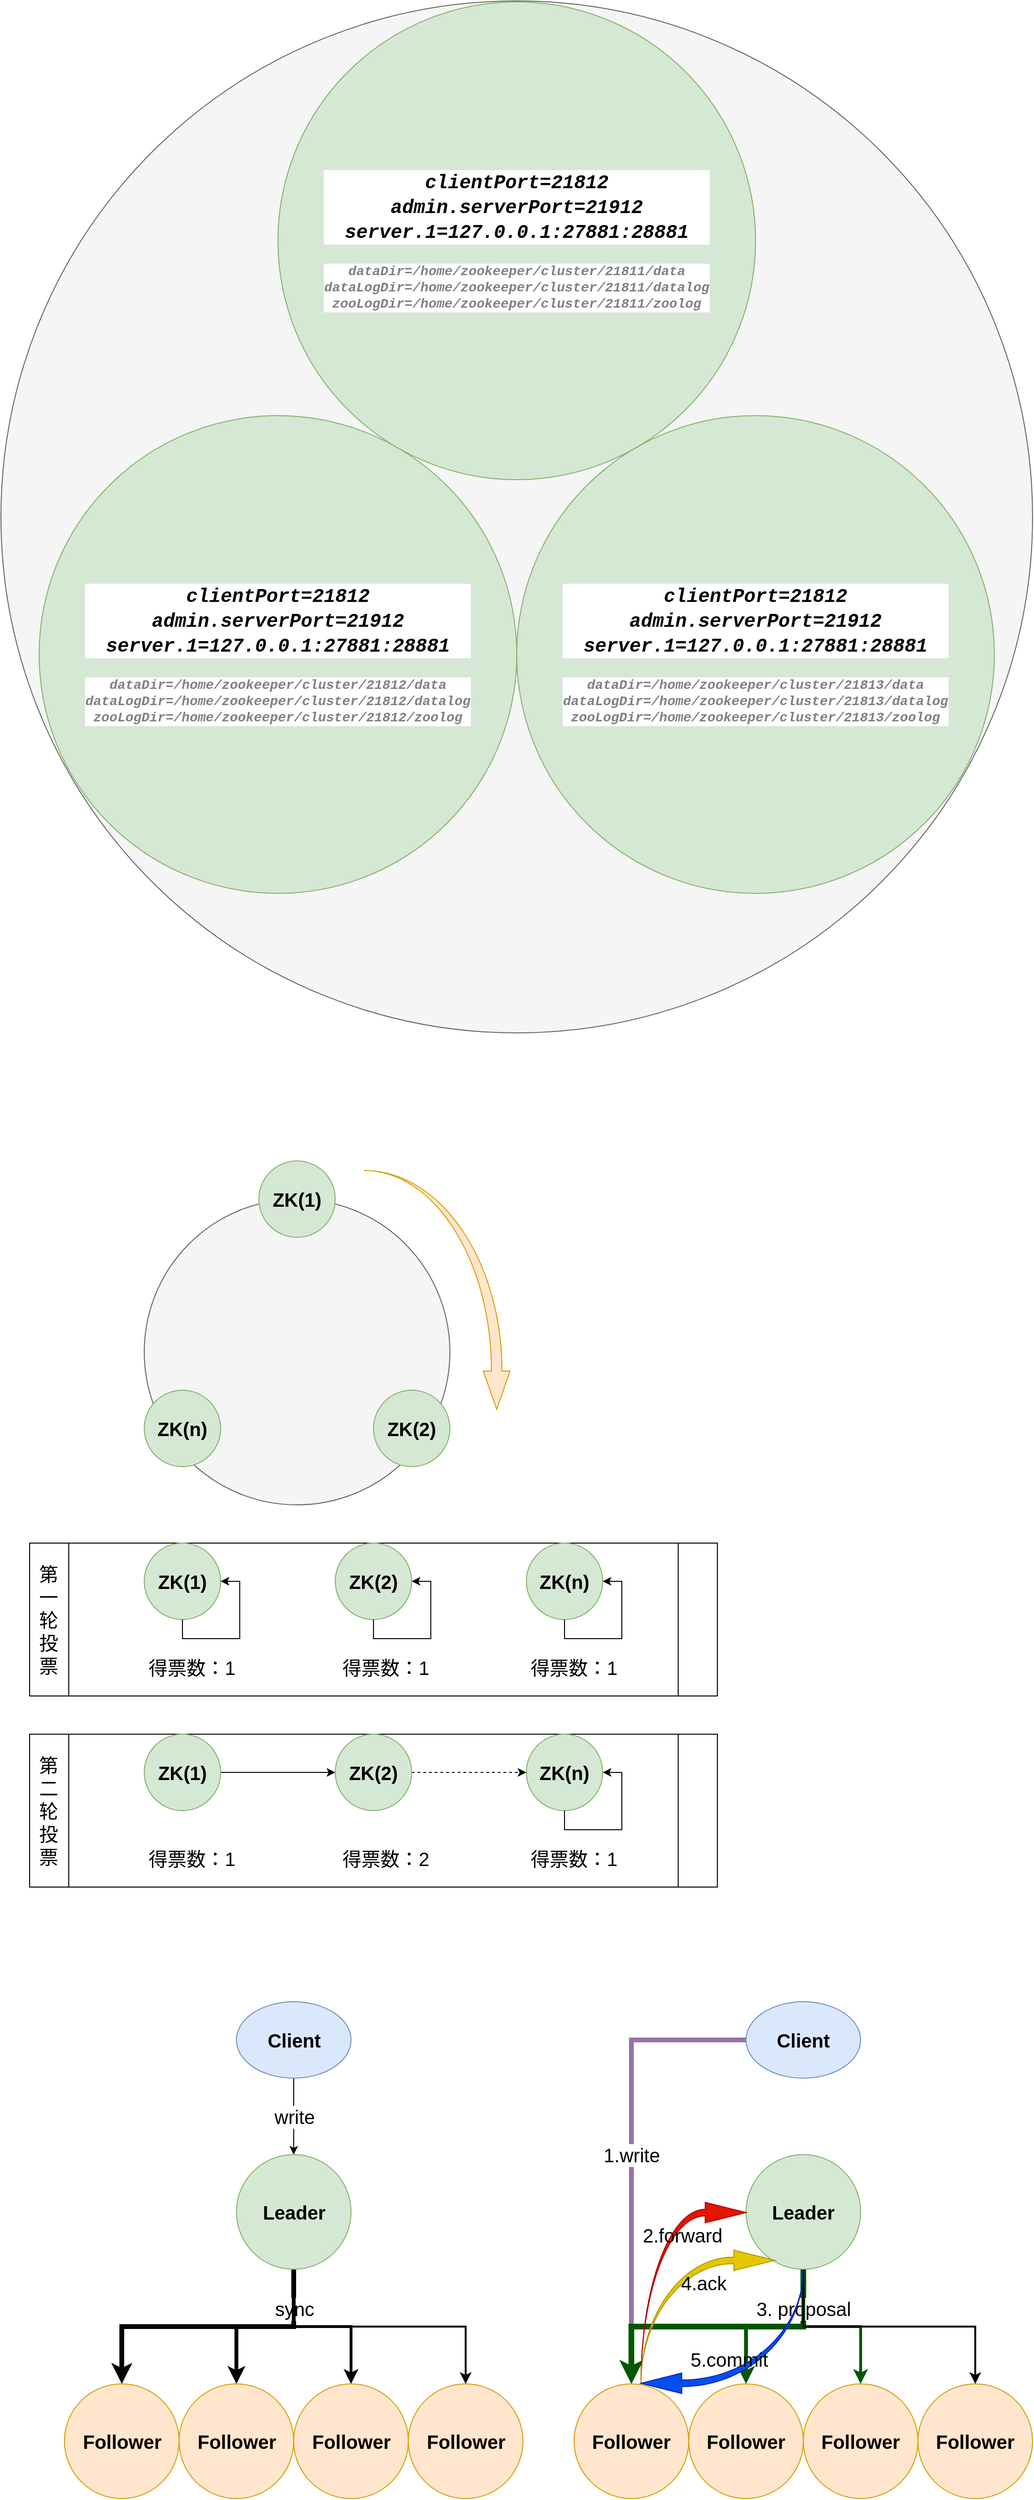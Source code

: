 <mxfile version="11.1.4" type="device"><diagram id="ErYk1C7J16shPg2j-KtX" name="Page-1"><mxGraphModel dx="1278" dy="951" grid="1" gridSize="10" guides="1" tooltips="1" connect="1" arrows="1" fold="1" page="1" pageScale="1" pageWidth="827" pageHeight="1169" math="0" shadow="0"><root><mxCell id="0"/><mxCell id="1" parent="0"/><mxCell id="c-ctSYnxQBepk_3Pug7_-4" value="" style="ellipse;whiteSpace=wrap;html=1;aspect=fixed;fontSize=20;fillColor=#f5f5f5;strokeColor=#666666;fontColor=#333333;" vertex="1" parent="1"><mxGeometry x="160" y="1640" width="320" height="320" as="geometry"/></mxCell><mxCell id="zOnF0FjBRrcdtFQ6HVK1-1" value="" style="ellipse;whiteSpace=wrap;html=1;aspect=fixed;fillColor=#f5f5f5;strokeColor=#666666;fontColor=#333333;" parent="1" vertex="1"><mxGeometry x="10" y="386" width="1080" height="1080" as="geometry"/></mxCell><mxCell id="zOnF0FjBRrcdtFQ6HVK1-4" value="&lt;pre style=&quot;background-color: rgb(255 , 255 , 255)&quot;&gt;&lt;font face=&quot;courier new&quot;&gt;&lt;i&gt;clientPort=21812&lt;br&gt;admin.serverPort=21912&lt;br&gt;server.1=127.0.0.1:27881:28881&lt;/i&gt;&lt;/font&gt;&lt;font face=&quot;courier new&quot;&gt;&lt;br&gt;&lt;/font&gt;&lt;/pre&gt;&lt;pre style=&quot;background-color: rgb(255 , 255 , 255)&quot;&gt;&lt;pre style=&quot;font-family: &amp;#34;courier new&amp;#34; ; font-size: 10.5pt&quot;&gt;&lt;span style=&quot;color: #808080 ; font-style: italic&quot;&gt;dataDir=/home/zookeeper/cluster/21813/data&lt;br&gt;&lt;/span&gt;&lt;span style=&quot;color: #808080 ; font-style: italic&quot;&gt;dataLogDir=/home/zookeeper/cluster/21813/datalog&lt;br&gt;&lt;/span&gt;&lt;span style=&quot;color: #808080 ; font-style: italic&quot;&gt;zooLogDir=/home/zookeeper/cluster/21813/zoolog&lt;/span&gt;&lt;/pre&gt;&lt;/pre&gt;" style="ellipse;whiteSpace=wrap;html=1;aspect=fixed;fontSize=20;fontStyle=1;fillColor=#d5e8d4;strokeColor=#82b366;" parent="1" vertex="1"><mxGeometry x="550" y="820" width="500" height="500" as="geometry"/></mxCell><mxCell id="zOnF0FjBRrcdtFQ6HVK1-3" value="&lt;pre style=&quot;background-color: rgb(255 , 255 , 255)&quot;&gt;&lt;font face=&quot;courier new&quot;&gt;&lt;i&gt;clientPort=21812&lt;br&gt;admin.serverPort=21912&lt;br&gt;server.1=127.0.0.1:27881:28881&lt;/i&gt;&lt;/font&gt;&lt;font face=&quot;courier new&quot;&gt;&lt;br&gt;&lt;/font&gt;&lt;/pre&gt;&lt;pre style=&quot;background-color: rgb(255 , 255 , 255)&quot;&gt;&lt;pre style=&quot;font-family: &amp;#34;courier new&amp;#34; ; font-size: 10.5pt&quot;&gt;&lt;span style=&quot;color: #808080 ; font-style: italic&quot;&gt;dataDir=/home/zookeeper/cluster/21812/data&lt;br&gt;&lt;/span&gt;&lt;span style=&quot;color: #808080 ; font-style: italic&quot;&gt;dataLogDir=/home/zookeeper/cluster/21812/datalog&lt;br&gt;&lt;/span&gt;&lt;span style=&quot;color: #808080 ; font-style: italic&quot;&gt;zooLogDir=/home/zookeeper/cluster/21812/zoolog&lt;/span&gt;&lt;/pre&gt;&lt;/pre&gt;" style="ellipse;whiteSpace=wrap;html=1;aspect=fixed;fontSize=20;fontStyle=1;fillColor=#d5e8d4;strokeColor=#82b366;" parent="1" vertex="1"><mxGeometry x="50" y="820" width="500" height="500" as="geometry"/></mxCell><mxCell id="zOnF0FjBRrcdtFQ6HVK1-2" value="&lt;pre style=&quot;background-color: rgb(255 , 255 , 255)&quot;&gt;&lt;font face=&quot;courier new&quot;&gt;&lt;i&gt;clientPort=21812&lt;br&gt;admin.serverPort=21912&lt;br&gt;server.1=127.0.0.1:27881:28881&lt;/i&gt;&lt;/font&gt;&lt;font face=&quot;courier new&quot;&gt;&lt;br&gt;&lt;/font&gt;&lt;/pre&gt;&lt;pre style=&quot;background-color: rgb(255 , 255 , 255)&quot;&gt;&lt;pre style=&quot;font-family: &amp;#34;courier new&amp;#34; ; font-size: 10.5pt&quot;&gt;&lt;span style=&quot;color: #808080 ; font-style: italic&quot;&gt;dataDir=/home/zookeeper/cluster/21811/data&lt;br&gt;&lt;/span&gt;&lt;span style=&quot;color: #808080 ; font-style: italic&quot;&gt;dataLogDir=/home/zookeeper/cluster/21811/datalog&lt;br&gt;&lt;/span&gt;&lt;span style=&quot;color: #808080 ; font-style: italic&quot;&gt;zooLogDir=/home/zookeeper/cluster/21811/zoolog&lt;/span&gt;&lt;/pre&gt;&lt;/pre&gt;" style="ellipse;whiteSpace=wrap;html=1;aspect=fixed;fontSize=20;fontStyle=1;fillColor=#d5e8d4;strokeColor=#82b366;" parent="1" vertex="1"><mxGeometry x="300" y="387" width="500" height="500" as="geometry"/></mxCell><mxCell id="c-ctSYnxQBepk_3Pug7_-1" value="ZK(1)" style="ellipse;whiteSpace=wrap;html=1;aspect=fixed;fontSize=20;fontStyle=1;fillColor=#d5e8d4;strokeColor=#82b366;" vertex="1" parent="1"><mxGeometry x="280" y="1600" width="80" height="80" as="geometry"/></mxCell><mxCell id="c-ctSYnxQBepk_3Pug7_-2" value="ZK(n)" style="ellipse;whiteSpace=wrap;html=1;aspect=fixed;fontSize=20;fontStyle=1;fillColor=#d5e8d4;strokeColor=#82b366;" vertex="1" parent="1"><mxGeometry x="160" y="1840" width="80" height="80" as="geometry"/></mxCell><mxCell id="c-ctSYnxQBepk_3Pug7_-3" value="ZK(2)" style="ellipse;whiteSpace=wrap;html=1;aspect=fixed;fontSize=20;fontStyle=1;fillColor=#d5e8d4;strokeColor=#82b366;" vertex="1" parent="1"><mxGeometry x="400" y="1840" width="80" height="80" as="geometry"/></mxCell><mxCell id="c-ctSYnxQBepk_3Pug7_-5" value="" style="html=1;shadow=0;dashed=0;align=center;verticalAlign=middle;shape=mxgraph.arrows2.jumpInArrow;dy=5.5;dx=40;arrowHead=28;fontSize=20;direction=south;fillColor=#ffe6cc;strokeColor=#d79b00;" vertex="1" parent="1"><mxGeometry x="390" y="1610" width="153" height="250" as="geometry"/></mxCell><mxCell id="c-ctSYnxQBepk_3Pug7_-7" value="" style="shape=process;whiteSpace=wrap;html=1;backgroundOutline=1;fontSize=20;size=0.057;" vertex="1" parent="1"><mxGeometry x="40" y="2000" width="720" height="160" as="geometry"/></mxCell><mxCell id="c-ctSYnxQBepk_3Pug7_-8" value="第&lt;br&gt;一&lt;br&gt;轮&lt;br&gt;投&lt;br&gt;票" style="text;html=1;strokeColor=none;fillColor=none;align=center;verticalAlign=middle;whiteSpace=wrap;rounded=0;fontSize=20;" vertex="1" parent="1"><mxGeometry x="40" y="2000" width="40" height="160" as="geometry"/></mxCell><mxCell id="c-ctSYnxQBepk_3Pug7_-9" value="ZK(1)" style="ellipse;whiteSpace=wrap;html=1;aspect=fixed;fontSize=20;fontStyle=1;fillColor=#d5e8d4;strokeColor=#82b366;" vertex="1" parent="1"><mxGeometry x="160" y="2000" width="80" height="80" as="geometry"/></mxCell><mxCell id="c-ctSYnxQBepk_3Pug7_-10" value="ZK(2)" style="ellipse;whiteSpace=wrap;html=1;aspect=fixed;fontSize=20;fontStyle=1;fillColor=#d5e8d4;strokeColor=#82b366;" vertex="1" parent="1"><mxGeometry x="360" y="2000" width="80" height="80" as="geometry"/></mxCell><mxCell id="c-ctSYnxQBepk_3Pug7_-11" value="ZK(n)" style="ellipse;whiteSpace=wrap;html=1;aspect=fixed;fontSize=20;fontStyle=1;fillColor=#d5e8d4;strokeColor=#82b366;" vertex="1" parent="1"><mxGeometry x="560" y="2000" width="80" height="80" as="geometry"/></mxCell><mxCell id="c-ctSYnxQBepk_3Pug7_-12" style="edgeStyle=orthogonalEdgeStyle;rounded=0;orthogonalLoop=1;jettySize=auto;html=1;exitX=0.5;exitY=1;exitDx=0;exitDy=0;entryX=1;entryY=0.5;entryDx=0;entryDy=0;fontSize=20;" edge="1" parent="1" source="c-ctSYnxQBepk_3Pug7_-9" target="c-ctSYnxQBepk_3Pug7_-9"><mxGeometry relative="1" as="geometry"/></mxCell><mxCell id="c-ctSYnxQBepk_3Pug7_-13" style="edgeStyle=orthogonalEdgeStyle;rounded=0;orthogonalLoop=1;jettySize=auto;html=1;exitX=0.5;exitY=1;exitDx=0;exitDy=0;entryX=1;entryY=0.5;entryDx=0;entryDy=0;fontSize=20;" edge="1" parent="1" source="c-ctSYnxQBepk_3Pug7_-10" target="c-ctSYnxQBepk_3Pug7_-10"><mxGeometry relative="1" as="geometry"/></mxCell><mxCell id="c-ctSYnxQBepk_3Pug7_-14" style="edgeStyle=orthogonalEdgeStyle;rounded=0;orthogonalLoop=1;jettySize=auto;html=1;exitX=0.5;exitY=1;exitDx=0;exitDy=0;entryX=1;entryY=0.5;entryDx=0;entryDy=0;fontSize=20;" edge="1" parent="1" source="c-ctSYnxQBepk_3Pug7_-11" target="c-ctSYnxQBepk_3Pug7_-11"><mxGeometry relative="1" as="geometry"/></mxCell><mxCell id="c-ctSYnxQBepk_3Pug7_-15" value="得票数：1" style="text;html=1;strokeColor=none;fillColor=none;align=center;verticalAlign=middle;whiteSpace=wrap;rounded=0;fontSize=20;" vertex="1" parent="1"><mxGeometry x="150" y="2120" width="120" height="20" as="geometry"/></mxCell><mxCell id="c-ctSYnxQBepk_3Pug7_-16" value="得票数：1" style="text;html=1;strokeColor=none;fillColor=none;align=center;verticalAlign=middle;whiteSpace=wrap;rounded=0;fontSize=20;" vertex="1" parent="1"><mxGeometry x="353" y="2120" width="120" height="20" as="geometry"/></mxCell><mxCell id="c-ctSYnxQBepk_3Pug7_-17" value="得票数：1" style="text;html=1;strokeColor=none;fillColor=none;align=center;verticalAlign=middle;whiteSpace=wrap;rounded=0;fontSize=20;" vertex="1" parent="1"><mxGeometry x="550" y="2120" width="120" height="20" as="geometry"/></mxCell><mxCell id="c-ctSYnxQBepk_3Pug7_-18" value="" style="shape=process;whiteSpace=wrap;html=1;backgroundOutline=1;fontSize=20;size=0.057;" vertex="1" parent="1"><mxGeometry x="40" y="2200" width="720" height="160" as="geometry"/></mxCell><mxCell id="c-ctSYnxQBepk_3Pug7_-19" value="第&lt;br&gt;二&lt;br&gt;轮&lt;br&gt;投&lt;br&gt;票" style="text;html=1;strokeColor=none;fillColor=none;align=center;verticalAlign=middle;whiteSpace=wrap;rounded=0;fontSize=20;" vertex="1" parent="1"><mxGeometry x="40" y="2200" width="40" height="160" as="geometry"/></mxCell><mxCell id="c-ctSYnxQBepk_3Pug7_-31" value="" style="edgeStyle=orthogonalEdgeStyle;rounded=0;orthogonalLoop=1;jettySize=auto;html=1;fontSize=20;" edge="1" parent="1" source="c-ctSYnxQBepk_3Pug7_-20" target="c-ctSYnxQBepk_3Pug7_-21"><mxGeometry relative="1" as="geometry"><mxPoint x="320" y="2240" as="targetPoint"/></mxGeometry></mxCell><mxCell id="c-ctSYnxQBepk_3Pug7_-20" value="ZK(1)" style="ellipse;whiteSpace=wrap;html=1;aspect=fixed;fontSize=20;fontStyle=1;fillColor=#d5e8d4;strokeColor=#82b366;" vertex="1" parent="1"><mxGeometry x="160" y="2200" width="80" height="80" as="geometry"/></mxCell><mxCell id="c-ctSYnxQBepk_3Pug7_-32" style="edgeStyle=orthogonalEdgeStyle;rounded=0;orthogonalLoop=1;jettySize=auto;html=1;fontSize=20;dashed=1;" edge="1" parent="1" source="c-ctSYnxQBepk_3Pug7_-21" target="c-ctSYnxQBepk_3Pug7_-22"><mxGeometry relative="1" as="geometry"/></mxCell><mxCell id="c-ctSYnxQBepk_3Pug7_-21" value="ZK(2)" style="ellipse;whiteSpace=wrap;html=1;aspect=fixed;fontSize=20;fontStyle=1;fillColor=#d5e8d4;strokeColor=#82b366;" vertex="1" parent="1"><mxGeometry x="360" y="2200" width="80" height="80" as="geometry"/></mxCell><mxCell id="c-ctSYnxQBepk_3Pug7_-22" value="ZK(n)" style="ellipse;whiteSpace=wrap;html=1;aspect=fixed;fontSize=20;fontStyle=1;fillColor=#d5e8d4;strokeColor=#82b366;" vertex="1" parent="1"><mxGeometry x="560" y="2200" width="80" height="80" as="geometry"/></mxCell><mxCell id="c-ctSYnxQBepk_3Pug7_-25" style="edgeStyle=orthogonalEdgeStyle;rounded=0;orthogonalLoop=1;jettySize=auto;html=1;exitX=0.5;exitY=1;exitDx=0;exitDy=0;entryX=1;entryY=0.5;entryDx=0;entryDy=0;fontSize=20;" edge="1" parent="1" source="c-ctSYnxQBepk_3Pug7_-22" target="c-ctSYnxQBepk_3Pug7_-22"><mxGeometry relative="1" as="geometry"/></mxCell><mxCell id="c-ctSYnxQBepk_3Pug7_-26" value="得票数：1" style="text;html=1;strokeColor=none;fillColor=none;align=center;verticalAlign=middle;whiteSpace=wrap;rounded=0;fontSize=20;" vertex="1" parent="1"><mxGeometry x="150" y="2320" width="120" height="20" as="geometry"/></mxCell><mxCell id="c-ctSYnxQBepk_3Pug7_-27" value="得票数：2" style="text;html=1;strokeColor=none;fillColor=none;align=center;verticalAlign=middle;whiteSpace=wrap;rounded=0;fontSize=20;" vertex="1" parent="1"><mxGeometry x="353" y="2320" width="120" height="20" as="geometry"/></mxCell><mxCell id="c-ctSYnxQBepk_3Pug7_-28" value="得票数：1" style="text;html=1;strokeColor=none;fillColor=none;align=center;verticalAlign=middle;whiteSpace=wrap;rounded=0;fontSize=20;" vertex="1" parent="1"><mxGeometry x="550" y="2320" width="120" height="20" as="geometry"/></mxCell><mxCell id="c-ctSYnxQBepk_3Pug7_-39" value="write" style="edgeStyle=orthogonalEdgeStyle;rounded=0;orthogonalLoop=1;jettySize=auto;html=1;fontSize=20;" edge="1" parent="1" source="c-ctSYnxQBepk_3Pug7_-33" target="c-ctSYnxQBepk_3Pug7_-34"><mxGeometry relative="1" as="geometry"/></mxCell><mxCell id="c-ctSYnxQBepk_3Pug7_-33" value="Client" style="ellipse;whiteSpace=wrap;html=1;fontSize=20;fontStyle=1;fillColor=#dae8fc;strokeColor=#6c8ebf;" vertex="1" parent="1"><mxGeometry x="256.5" y="2480" width="120" height="80" as="geometry"/></mxCell><mxCell id="c-ctSYnxQBepk_3Pug7_-40" value="sync" style="edgeStyle=orthogonalEdgeStyle;rounded=0;orthogonalLoop=1;jettySize=auto;html=1;fontSize=20;exitX=0.5;exitY=1;exitDx=0;exitDy=0;strokeWidth=5;" edge="1" parent="1" source="c-ctSYnxQBepk_3Pug7_-34" target="c-ctSYnxQBepk_3Pug7_-35"><mxGeometry x="-0.731" relative="1" as="geometry"><mxPoint as="offset"/></mxGeometry></mxCell><mxCell id="c-ctSYnxQBepk_3Pug7_-41" value="" style="edgeStyle=orthogonalEdgeStyle;rounded=0;orthogonalLoop=1;jettySize=auto;html=1;fontSize=20;entryX=0.5;entryY=0;entryDx=0;entryDy=0;strokeWidth=3;" edge="1" parent="1" source="c-ctSYnxQBepk_3Pug7_-34" target="c-ctSYnxQBepk_3Pug7_-37"><mxGeometry relative="1" as="geometry"/></mxCell><mxCell id="c-ctSYnxQBepk_3Pug7_-42" value="" style="edgeStyle=orthogonalEdgeStyle;rounded=0;orthogonalLoop=1;jettySize=auto;html=1;fontSize=20;strokeWidth=4;" edge="1" parent="1" source="c-ctSYnxQBepk_3Pug7_-34" target="c-ctSYnxQBepk_3Pug7_-36"><mxGeometry relative="1" as="geometry"/></mxCell><mxCell id="c-ctSYnxQBepk_3Pug7_-44" value="" style="edgeStyle=orthogonalEdgeStyle;rounded=0;orthogonalLoop=1;jettySize=auto;html=1;fontSize=20;exitX=0.5;exitY=1;exitDx=0;exitDy=0;strokeWidth=2;" edge="1" parent="1" source="c-ctSYnxQBepk_3Pug7_-34" target="c-ctSYnxQBepk_3Pug7_-38"><mxGeometry relative="1" as="geometry"><mxPoint x="450" y="2700" as="targetPoint"/></mxGeometry></mxCell><mxCell id="c-ctSYnxQBepk_3Pug7_-34" value="Leader" style="ellipse;whiteSpace=wrap;html=1;aspect=fixed;fontSize=20;fontStyle=1;fillColor=#d5e8d4;strokeColor=#82b366;" vertex="1" parent="1"><mxGeometry x="256.5" y="2640" width="120" height="120" as="geometry"/></mxCell><mxCell id="c-ctSYnxQBepk_3Pug7_-35" value="Follower" style="ellipse;whiteSpace=wrap;html=1;aspect=fixed;fontSize=20;fontStyle=1;fillColor=#ffe6cc;strokeColor=#d79b00;" vertex="1" parent="1"><mxGeometry x="76.5" y="2880" width="120" height="120" as="geometry"/></mxCell><mxCell id="c-ctSYnxQBepk_3Pug7_-36" value="Follower" style="ellipse;whiteSpace=wrap;html=1;aspect=fixed;fontSize=20;fontStyle=1;fillColor=#ffe6cc;strokeColor=#d79b00;" vertex="1" parent="1"><mxGeometry x="196.5" y="2880" width="120" height="120" as="geometry"/></mxCell><mxCell id="c-ctSYnxQBepk_3Pug7_-37" value="Follower" style="ellipse;whiteSpace=wrap;html=1;aspect=fixed;fontSize=20;fontStyle=1;fillColor=#ffe6cc;strokeColor=#d79b00;" vertex="1" parent="1"><mxGeometry x="316.5" y="2880" width="120" height="120" as="geometry"/></mxCell><mxCell id="c-ctSYnxQBepk_3Pug7_-38" value="Follower" style="ellipse;whiteSpace=wrap;html=1;aspect=fixed;fontSize=20;fontStyle=1;fillColor=#ffe6cc;strokeColor=#d79b00;" vertex="1" parent="1"><mxGeometry x="436.5" y="2880" width="120" height="120" as="geometry"/></mxCell><mxCell id="c-ctSYnxQBepk_3Pug7_-45" value="1.write" style="edgeStyle=orthogonalEdgeStyle;rounded=0;orthogonalLoop=1;jettySize=auto;html=1;fontSize=20;entryX=0.5;entryY=0;entryDx=0;entryDy=0;fillColor=#e1d5e7;strokeColor=#9673a6;strokeWidth=5;" edge="1" parent="1" source="c-ctSYnxQBepk_3Pug7_-46" target="c-ctSYnxQBepk_3Pug7_-52"><mxGeometry relative="1" as="geometry"/></mxCell><mxCell id="c-ctSYnxQBepk_3Pug7_-46" value="Client" style="ellipse;whiteSpace=wrap;html=1;fontSize=20;fontStyle=1;fillColor=#dae8fc;strokeColor=#6c8ebf;" vertex="1" parent="1"><mxGeometry x="790" y="2480" width="120" height="80" as="geometry"/></mxCell><mxCell id="c-ctSYnxQBepk_3Pug7_-47" value="&lt;span lang=&quot;EN-US&quot; style=&quot;font-family: , sans-serif&quot;&gt;&lt;font style=&quot;font-size: 20px&quot;&gt;3. proposal&lt;/font&gt;&lt;/span&gt;" style="edgeStyle=orthogonalEdgeStyle;rounded=0;orthogonalLoop=1;jettySize=auto;html=1;fontSize=20;exitX=0.5;exitY=1;exitDx=0;exitDy=0;fillColor=#008a00;strokeColor=#005700;strokeWidth=6;" edge="1" parent="1" source="c-ctSYnxQBepk_3Pug7_-51" target="c-ctSYnxQBepk_3Pug7_-52"><mxGeometry x="-0.731" relative="1" as="geometry"><mxPoint as="offset"/></mxGeometry></mxCell><mxCell id="c-ctSYnxQBepk_3Pug7_-48" value="" style="edgeStyle=orthogonalEdgeStyle;rounded=0;orthogonalLoop=1;jettySize=auto;html=1;fontSize=20;entryX=0.5;entryY=0;entryDx=0;entryDy=0;fillColor=#008a00;strokeColor=#005700;strokeWidth=3;" edge="1" parent="1" source="c-ctSYnxQBepk_3Pug7_-51" target="c-ctSYnxQBepk_3Pug7_-54"><mxGeometry relative="1" as="geometry"/></mxCell><mxCell id="c-ctSYnxQBepk_3Pug7_-49" value="" style="edgeStyle=orthogonalEdgeStyle;rounded=0;orthogonalLoop=1;jettySize=auto;html=1;fontSize=20;fillColor=#008a00;strokeColor=#005700;strokeWidth=4;" edge="1" parent="1" source="c-ctSYnxQBepk_3Pug7_-51" target="c-ctSYnxQBepk_3Pug7_-53"><mxGeometry relative="1" as="geometry"/></mxCell><mxCell id="c-ctSYnxQBepk_3Pug7_-50" value="" style="edgeStyle=orthogonalEdgeStyle;rounded=0;orthogonalLoop=1;jettySize=auto;html=1;fontSize=20;exitX=0.5;exitY=1;exitDx=0;exitDy=0;strokeWidth=2;" edge="1" parent="1" source="c-ctSYnxQBepk_3Pug7_-51" target="c-ctSYnxQBepk_3Pug7_-55"><mxGeometry relative="1" as="geometry"><mxPoint x="983.5" y="2700" as="targetPoint"/></mxGeometry></mxCell><mxCell id="c-ctSYnxQBepk_3Pug7_-51" value="Leader" style="ellipse;whiteSpace=wrap;html=1;aspect=fixed;fontSize=20;fontStyle=1;fillColor=#d5e8d4;strokeColor=#82b366;" vertex="1" parent="1"><mxGeometry x="790" y="2640" width="120" height="120" as="geometry"/></mxCell><mxCell id="c-ctSYnxQBepk_3Pug7_-52" value="Follower" style="ellipse;whiteSpace=wrap;html=1;aspect=fixed;fontSize=20;fontStyle=1;fillColor=#ffe6cc;strokeColor=#d79b00;" vertex="1" parent="1"><mxGeometry x="610" y="2880" width="120" height="120" as="geometry"/></mxCell><mxCell id="c-ctSYnxQBepk_3Pug7_-53" value="Follower" style="ellipse;whiteSpace=wrap;html=1;aspect=fixed;fontSize=20;fontStyle=1;fillColor=#ffe6cc;strokeColor=#d79b00;" vertex="1" parent="1"><mxGeometry x="730" y="2880" width="120" height="120" as="geometry"/></mxCell><mxCell id="c-ctSYnxQBepk_3Pug7_-54" value="Follower" style="ellipse;whiteSpace=wrap;html=1;aspect=fixed;fontSize=20;fontStyle=1;fillColor=#ffe6cc;strokeColor=#d79b00;" vertex="1" parent="1"><mxGeometry x="850" y="2880" width="120" height="120" as="geometry"/></mxCell><mxCell id="c-ctSYnxQBepk_3Pug7_-55" value="Follower" style="ellipse;whiteSpace=wrap;html=1;aspect=fixed;fontSize=20;fontStyle=1;fillColor=#ffe6cc;strokeColor=#d79b00;" vertex="1" parent="1"><mxGeometry x="970" y="2880" width="120" height="120" as="geometry"/></mxCell><mxCell id="c-ctSYnxQBepk_3Pug7_-56" value="" style="html=1;shadow=0;dashed=0;align=center;verticalAlign=middle;shape=mxgraph.arrows2.jumpInArrow;dy=3.44;dx=42.71;arrowHead=21.35;fontSize=20;fillColor=#e51400;strokeColor=#B20000;fontColor=#ffffff;" vertex="1" parent="1"><mxGeometry x="680" y="2690" width="110" height="190" as="geometry"/></mxCell><mxCell id="c-ctSYnxQBepk_3Pug7_-57" value="2.forward" style="text;html=1;resizable=0;points=[];autosize=1;align=left;verticalAlign=top;spacingTop=-4;fontSize=20;" vertex="1" parent="1"><mxGeometry x="680" y="2710" width="100" height="30" as="geometry"/></mxCell><mxCell id="c-ctSYnxQBepk_3Pug7_-58" value="" style="html=1;shadow=0;dashed=0;align=center;verticalAlign=middle;shape=mxgraph.arrows2.jumpInArrow;dy=3.44;dx=42.71;arrowHead=21.35;fontSize=20;fillColor=#e3c800;strokeColor=#B09500;fontColor=#ffffff;direction=east;" vertex="1" parent="1"><mxGeometry x="680" y="2740" width="140" height="140" as="geometry"/></mxCell><mxCell id="c-ctSYnxQBepk_3Pug7_-59" value="4.ack" style="text;html=1;resizable=0;points=[];autosize=1;align=left;verticalAlign=top;spacingTop=-4;fontSize=20;" vertex="1" parent="1"><mxGeometry x="720" y="2760" width="60" height="30" as="geometry"/></mxCell><mxCell id="c-ctSYnxQBepk_3Pug7_-64" value="" style="html=1;shadow=0;dashed=0;align=center;verticalAlign=middle;shape=mxgraph.arrows2.jumpInArrow;dy=3.44;dx=42.71;arrowHead=21.35;fontSize=20;fillColor=#0050ef;strokeColor=#001DBC;direction=west;fontColor=#ffffff;" vertex="1" parent="1"><mxGeometry x="680" y="2760" width="170" height="130" as="geometry"/></mxCell><mxCell id="c-ctSYnxQBepk_3Pug7_-65" value="5.commit" style="text;html=1;resizable=0;points=[];autosize=1;align=left;verticalAlign=top;spacingTop=-4;fontSize=20;" vertex="1" parent="1"><mxGeometry x="730" y="2840" width="100" height="30" as="geometry"/></mxCell></root></mxGraphModel></diagram></mxfile>
